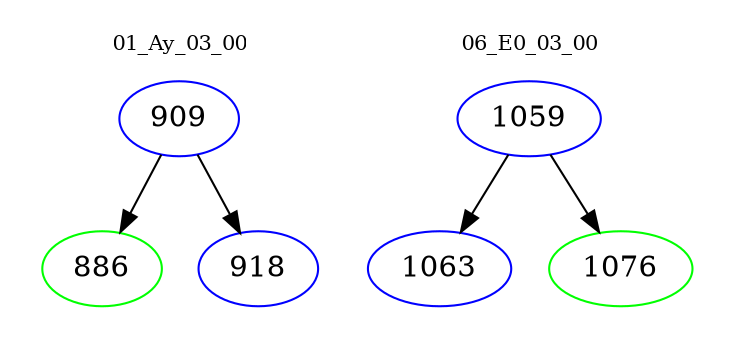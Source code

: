 digraph{
subgraph cluster_0 {
color = white
label = "01_Ay_03_00";
fontsize=10;
T0_909 [label="909", color="blue"]
T0_909 -> T0_886 [color="black"]
T0_886 [label="886", color="green"]
T0_909 -> T0_918 [color="black"]
T0_918 [label="918", color="blue"]
}
subgraph cluster_1 {
color = white
label = "06_E0_03_00";
fontsize=10;
T1_1059 [label="1059", color="blue"]
T1_1059 -> T1_1063 [color="black"]
T1_1063 [label="1063", color="blue"]
T1_1059 -> T1_1076 [color="black"]
T1_1076 [label="1076", color="green"]
}
}
